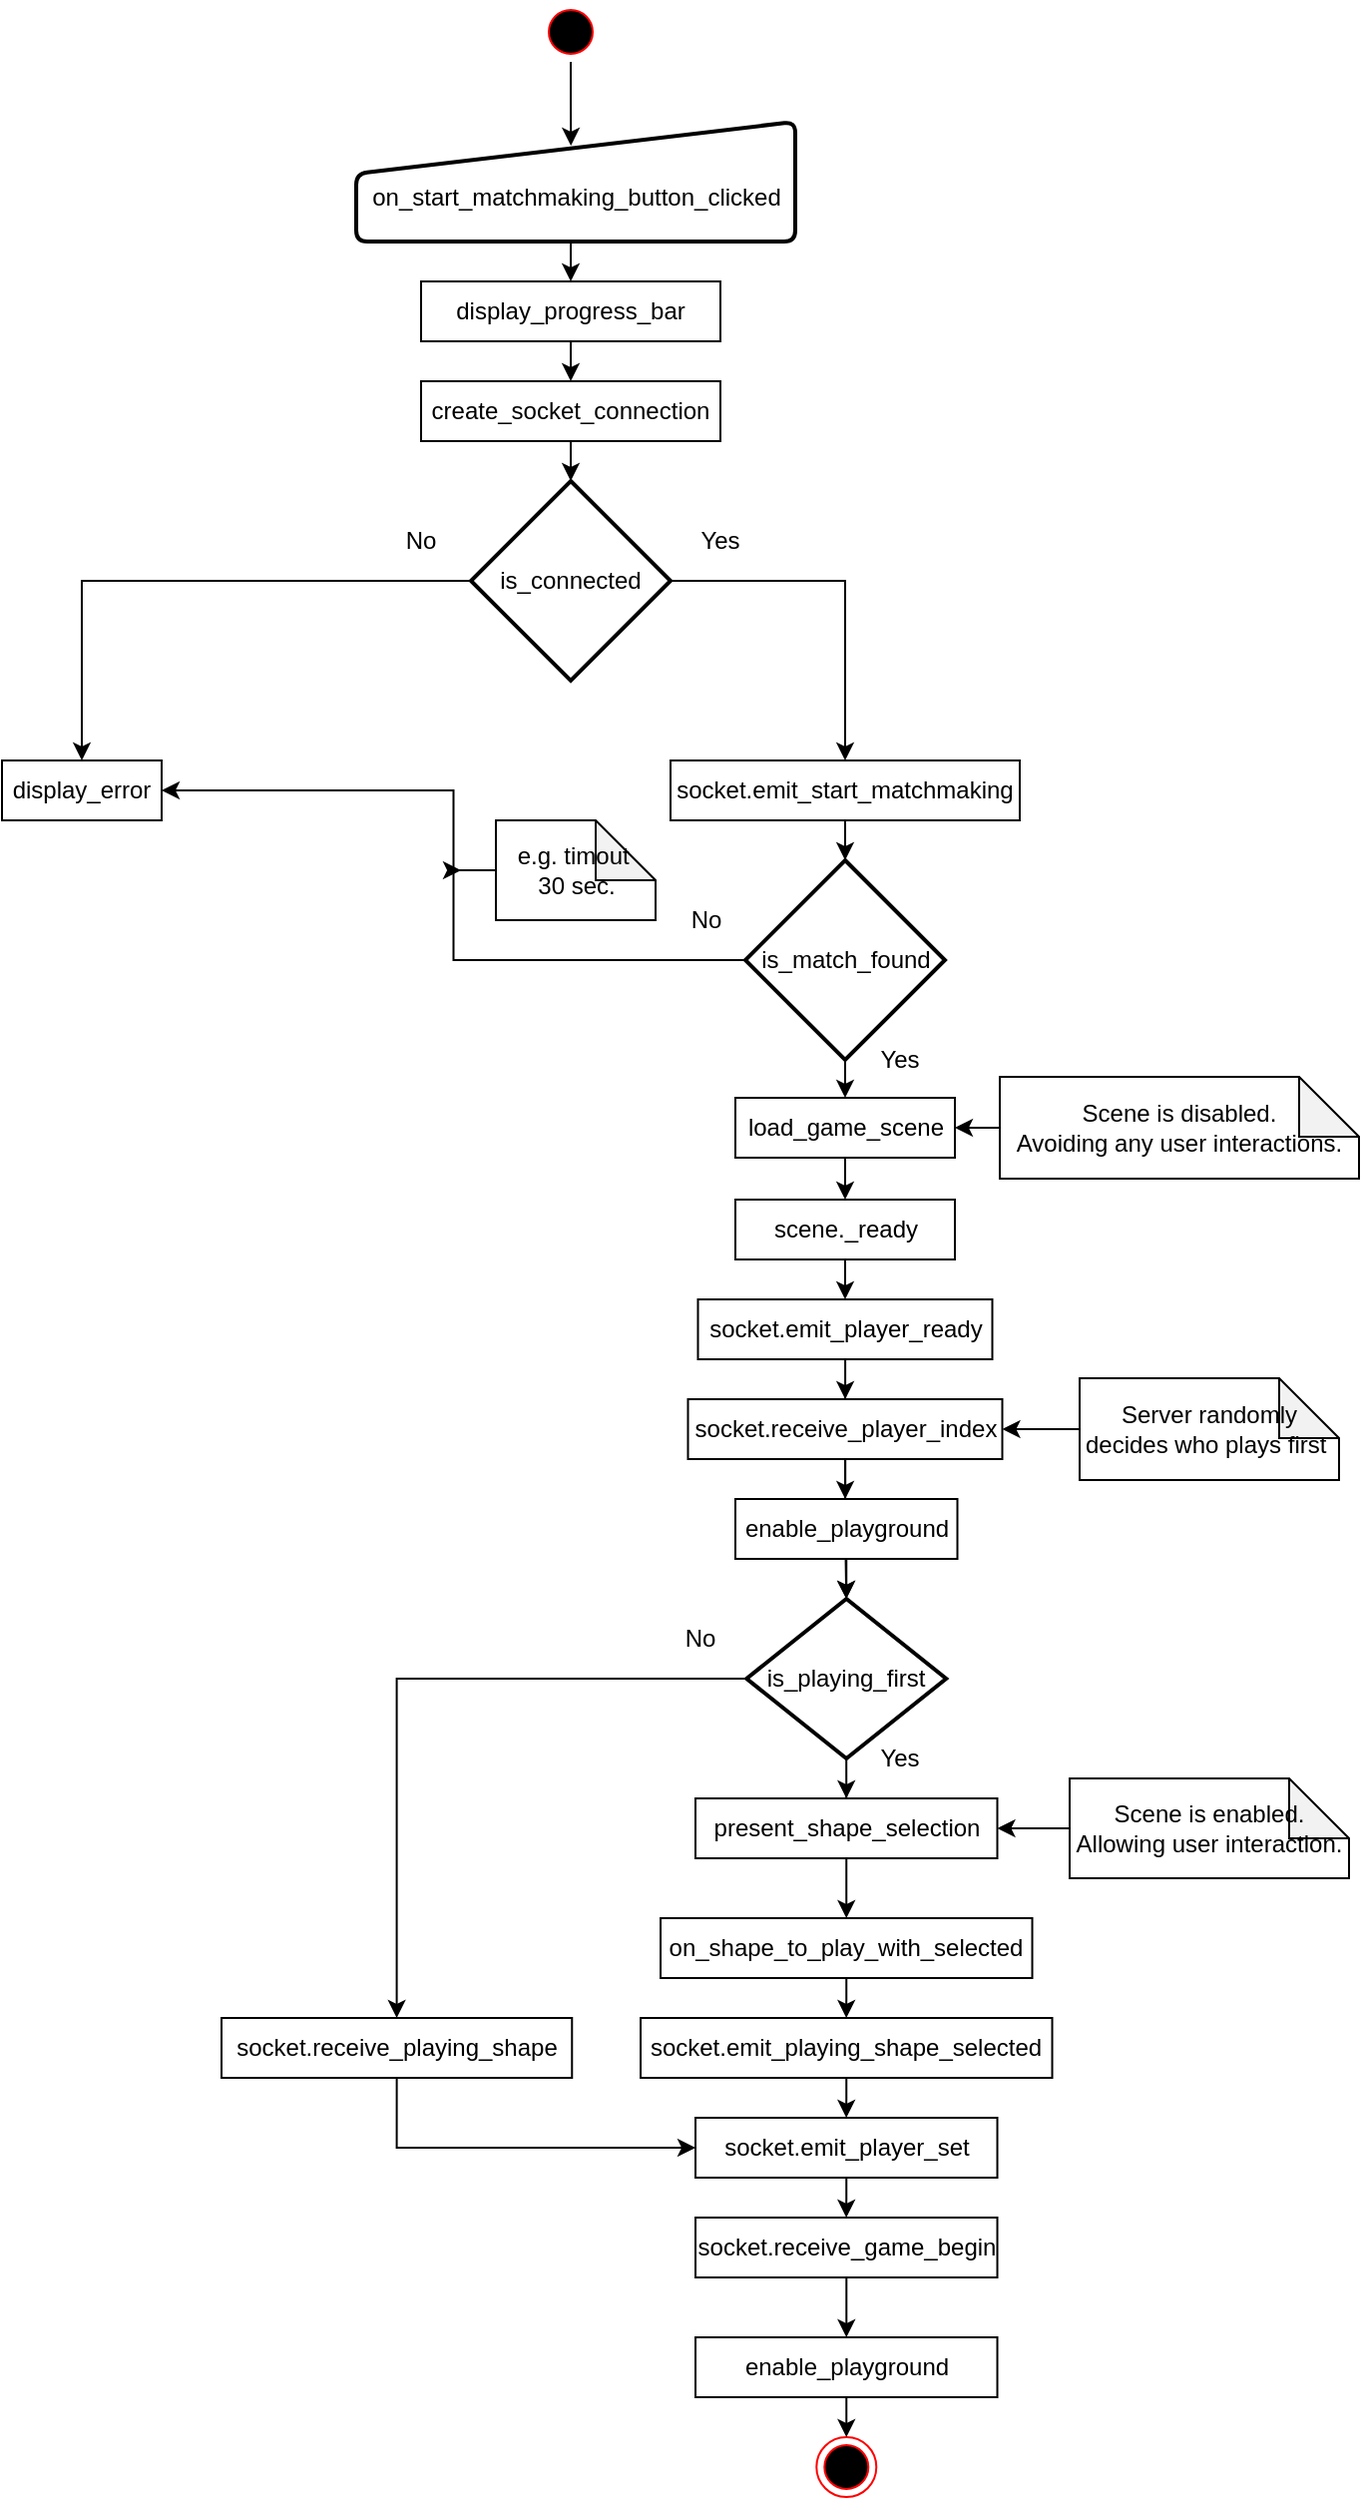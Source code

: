<mxfile version="12.5.3" type="device"><diagram id="C5RBs43oDa-KdzZeNtuy" name="Page-1"><mxGraphModel dx="1426" dy="1025" grid="1" gridSize="10" guides="1" tooltips="1" connect="1" arrows="1" fold="1" page="1" pageScale="1" pageWidth="827" pageHeight="1169" math="0" shadow="0"><root><mxCell id="WIyWlLk6GJQsqaUBKTNV-0"/><mxCell id="WIyWlLk6GJQsqaUBKTNV-1" parent="WIyWlLk6GJQsqaUBKTNV-0"/><mxCell id="mh--ZoSxHx2RJAeQMSyA-41" style="edgeStyle=orthogonalEdgeStyle;rounded=0;orthogonalLoop=1;jettySize=auto;html=1;exitX=0.5;exitY=1;exitDx=0;exitDy=0;entryX=0.489;entryY=0.2;entryDx=0;entryDy=0;entryPerimeter=0;" edge="1" parent="WIyWlLk6GJQsqaUBKTNV-1" source="mh--ZoSxHx2RJAeQMSyA-2" target="mh--ZoSxHx2RJAeQMSyA-24"><mxGeometry relative="1" as="geometry"/></mxCell><mxCell id="mh--ZoSxHx2RJAeQMSyA-2" value="" style="ellipse;html=1;shape=startState;fillColor=#000000;strokeColor=#ff0000;" vertex="1" parent="WIyWlLk6GJQsqaUBKTNV-1"><mxGeometry x="350" y="20" width="30" height="30" as="geometry"/></mxCell><mxCell id="mh--ZoSxHx2RJAeQMSyA-4" value="" style="ellipse;html=1;shape=endState;fillColor=#000000;strokeColor=#ff0000;" vertex="1" parent="WIyWlLk6GJQsqaUBKTNV-1"><mxGeometry x="488.14" y="1240" width="30" height="30" as="geometry"/></mxCell><mxCell id="mh--ZoSxHx2RJAeQMSyA-16" style="edgeStyle=orthogonalEdgeStyle;rounded=0;orthogonalLoop=1;jettySize=auto;html=1;exitX=0.5;exitY=1;exitDx=0;exitDy=0;entryX=0.5;entryY=0;entryDx=0;entryDy=0;" edge="1" parent="WIyWlLk6GJQsqaUBKTNV-1"><mxGeometry relative="1" as="geometry"><mxPoint x="365" y="140" as="sourcePoint"/><mxPoint x="365" y="160" as="targetPoint"/></mxGeometry></mxCell><mxCell id="mh--ZoSxHx2RJAeQMSyA-22" style="edgeStyle=orthogonalEdgeStyle;rounded=0;orthogonalLoop=1;jettySize=auto;html=1;exitX=0.5;exitY=1;exitDx=0;exitDy=0;entryX=0.5;entryY=0;entryDx=0;entryDy=0;" edge="1" parent="WIyWlLk6GJQsqaUBKTNV-1"><mxGeometry relative="1" as="geometry"><mxPoint x="365" y="190" as="sourcePoint"/><mxPoint x="365" y="210" as="targetPoint"/></mxGeometry></mxCell><mxCell id="mh--ZoSxHx2RJAeQMSyA-34" style="edgeStyle=orthogonalEdgeStyle;rounded=0;orthogonalLoop=1;jettySize=auto;html=1;exitX=0;exitY=0.5;exitDx=0;exitDy=0;exitPerimeter=0;" edge="1" parent="WIyWlLk6GJQsqaUBKTNV-1" source="mh--ZoSxHx2RJAeQMSyA-23" target="mh--ZoSxHx2RJAeQMSyA-33"><mxGeometry relative="1" as="geometry"/></mxCell><mxCell id="mh--ZoSxHx2RJAeQMSyA-39" style="edgeStyle=orthogonalEdgeStyle;rounded=0;orthogonalLoop=1;jettySize=auto;html=1;exitX=1;exitY=0.5;exitDx=0;exitDy=0;exitPerimeter=0;entryX=0.5;entryY=0;entryDx=0;entryDy=0;" edge="1" parent="WIyWlLk6GJQsqaUBKTNV-1" source="mh--ZoSxHx2RJAeQMSyA-23" target="mh--ZoSxHx2RJAeQMSyA-36"><mxGeometry relative="1" as="geometry"/></mxCell><mxCell id="mh--ZoSxHx2RJAeQMSyA-23" value="is_connected" style="strokeWidth=2;html=1;shape=mxgraph.flowchart.decision;whiteSpace=wrap;" vertex="1" parent="WIyWlLk6GJQsqaUBKTNV-1"><mxGeometry x="315" y="260" width="100" height="100" as="geometry"/></mxCell><mxCell id="mh--ZoSxHx2RJAeQMSyA-24" value="&lt;span style=&quot;white-space: normal&quot;&gt;&lt;br&gt;on_start_matchmaking_button_clicked&lt;/span&gt;" style="html=1;strokeWidth=2;shape=manualInput;whiteSpace=wrap;rounded=1;size=26;arcSize=11;" vertex="1" parent="WIyWlLk6GJQsqaUBKTNV-1"><mxGeometry x="257.5" y="80" width="220" height="60" as="geometry"/></mxCell><mxCell id="mh--ZoSxHx2RJAeQMSyA-32" style="edgeStyle=orthogonalEdgeStyle;rounded=0;orthogonalLoop=1;jettySize=auto;html=1;exitX=0.5;exitY=1;exitDx=0;exitDy=0;entryX=0.5;entryY=0;entryDx=0;entryDy=0;entryPerimeter=0;" edge="1" parent="WIyWlLk6GJQsqaUBKTNV-1" source="mh--ZoSxHx2RJAeQMSyA-28" target="mh--ZoSxHx2RJAeQMSyA-23"><mxGeometry relative="1" as="geometry"/></mxCell><mxCell id="mh--ZoSxHx2RJAeQMSyA-28" value="&lt;span style=&quot;white-space: normal&quot;&gt;create_socket_connection&lt;br&gt;&lt;/span&gt;" style="rounded=0;whiteSpace=wrap;html=1;" vertex="1" parent="WIyWlLk6GJQsqaUBKTNV-1"><mxGeometry x="290" y="210" width="150" height="30" as="geometry"/></mxCell><mxCell id="mh--ZoSxHx2RJAeQMSyA-29" value="display_progress_bar&lt;span style=&quot;white-space: normal&quot;&gt;&lt;br&gt;&lt;/span&gt;" style="rounded=0;whiteSpace=wrap;html=1;" vertex="1" parent="WIyWlLk6GJQsqaUBKTNV-1"><mxGeometry x="290" y="160" width="150" height="30" as="geometry"/></mxCell><mxCell id="mh--ZoSxHx2RJAeQMSyA-33" value="display_error" style="rounded=0;whiteSpace=wrap;html=1;" vertex="1" parent="WIyWlLk6GJQsqaUBKTNV-1"><mxGeometry x="80" y="400" width="80" height="30" as="geometry"/></mxCell><mxCell id="mh--ZoSxHx2RJAeQMSyA-35" value="No" style="text;html=1;strokeColor=none;fillColor=none;align=center;verticalAlign=middle;whiteSpace=wrap;rounded=0;" vertex="1" parent="WIyWlLk6GJQsqaUBKTNV-1"><mxGeometry x="270" y="280" width="40" height="20" as="geometry"/></mxCell><mxCell id="mh--ZoSxHx2RJAeQMSyA-43" style="edgeStyle=orthogonalEdgeStyle;rounded=0;orthogonalLoop=1;jettySize=auto;html=1;exitX=0.5;exitY=1;exitDx=0;exitDy=0;entryX=0.5;entryY=0;entryDx=0;entryDy=0;entryPerimeter=0;" edge="1" parent="WIyWlLk6GJQsqaUBKTNV-1" source="mh--ZoSxHx2RJAeQMSyA-36" target="mh--ZoSxHx2RJAeQMSyA-42"><mxGeometry relative="1" as="geometry"/></mxCell><mxCell id="mh--ZoSxHx2RJAeQMSyA-36" value="&lt;span style=&quot;white-space: normal&quot;&gt;socket.emit_start_matchmaking&lt;br&gt;&lt;/span&gt;" style="rounded=0;whiteSpace=wrap;html=1;" vertex="1" parent="WIyWlLk6GJQsqaUBKTNV-1"><mxGeometry x="415" y="400" width="175" height="30" as="geometry"/></mxCell><mxCell id="mh--ZoSxHx2RJAeQMSyA-40" value="Yes" style="text;html=1;strokeColor=none;fillColor=none;align=center;verticalAlign=middle;whiteSpace=wrap;rounded=0;" vertex="1" parent="WIyWlLk6GJQsqaUBKTNV-1"><mxGeometry x="420" y="280" width="40" height="20" as="geometry"/></mxCell><mxCell id="mh--ZoSxHx2RJAeQMSyA-44" style="edgeStyle=orthogonalEdgeStyle;rounded=0;orthogonalLoop=1;jettySize=auto;html=1;exitX=0;exitY=0.5;exitDx=0;exitDy=0;exitPerimeter=0;entryX=1;entryY=0.5;entryDx=0;entryDy=0;" edge="1" parent="WIyWlLk6GJQsqaUBKTNV-1" source="mh--ZoSxHx2RJAeQMSyA-42" target="mh--ZoSxHx2RJAeQMSyA-33"><mxGeometry relative="1" as="geometry"/></mxCell><mxCell id="mh--ZoSxHx2RJAeQMSyA-48" style="edgeStyle=orthogonalEdgeStyle;rounded=0;orthogonalLoop=1;jettySize=auto;html=1;exitX=0.5;exitY=1;exitDx=0;exitDy=0;exitPerimeter=0;entryX=0.5;entryY=0;entryDx=0;entryDy=0;" edge="1" parent="WIyWlLk6GJQsqaUBKTNV-1" source="mh--ZoSxHx2RJAeQMSyA-42" target="mh--ZoSxHx2RJAeQMSyA-47"><mxGeometry relative="1" as="geometry"/></mxCell><mxCell id="mh--ZoSxHx2RJAeQMSyA-42" value="is_match_found" style="strokeWidth=2;html=1;shape=mxgraph.flowchart.decision;whiteSpace=wrap;" vertex="1" parent="WIyWlLk6GJQsqaUBKTNV-1"><mxGeometry x="452.5" y="450" width="100" height="100" as="geometry"/></mxCell><mxCell id="mh--ZoSxHx2RJAeQMSyA-45" value="No" style="text;html=1;strokeColor=none;fillColor=none;align=center;verticalAlign=middle;whiteSpace=wrap;rounded=0;" vertex="1" parent="WIyWlLk6GJQsqaUBKTNV-1"><mxGeometry x="412.5" y="470" width="40" height="20" as="geometry"/></mxCell><mxCell id="mh--ZoSxHx2RJAeQMSyA-52" style="edgeStyle=orthogonalEdgeStyle;rounded=0;orthogonalLoop=1;jettySize=auto;html=1;" edge="1" parent="WIyWlLk6GJQsqaUBKTNV-1" source="mh--ZoSxHx2RJAeQMSyA-46"><mxGeometry relative="1" as="geometry"><mxPoint x="310" y="455" as="targetPoint"/></mxGeometry></mxCell><mxCell id="mh--ZoSxHx2RJAeQMSyA-46" value="e.g. timout&amp;nbsp;&lt;br&gt;30 sec." style="shape=note;whiteSpace=wrap;html=1;backgroundOutline=1;darkOpacity=0.05;" vertex="1" parent="WIyWlLk6GJQsqaUBKTNV-1"><mxGeometry x="327.5" y="430" width="80" height="50" as="geometry"/></mxCell><mxCell id="mh--ZoSxHx2RJAeQMSyA-54" value="" style="edgeStyle=orthogonalEdgeStyle;rounded=0;orthogonalLoop=1;jettySize=auto;html=1;" edge="1" parent="WIyWlLk6GJQsqaUBKTNV-1" source="mh--ZoSxHx2RJAeQMSyA-47" target="mh--ZoSxHx2RJAeQMSyA-53"><mxGeometry relative="1" as="geometry"/></mxCell><mxCell id="mh--ZoSxHx2RJAeQMSyA-47" value="&lt;span style=&quot;white-space: normal&quot;&gt;load_game_scene&lt;br&gt;&lt;/span&gt;" style="rounded=0;whiteSpace=wrap;html=1;" vertex="1" parent="WIyWlLk6GJQsqaUBKTNV-1"><mxGeometry x="447.5" y="569" width="110" height="30" as="geometry"/></mxCell><mxCell id="mh--ZoSxHx2RJAeQMSyA-56" value="" style="edgeStyle=orthogonalEdgeStyle;rounded=0;orthogonalLoop=1;jettySize=auto;html=1;" edge="1" parent="WIyWlLk6GJQsqaUBKTNV-1" source="mh--ZoSxHx2RJAeQMSyA-53" target="mh--ZoSxHx2RJAeQMSyA-55"><mxGeometry relative="1" as="geometry"/></mxCell><mxCell id="mh--ZoSxHx2RJAeQMSyA-53" value="&lt;span style=&quot;white-space: normal&quot;&gt;scene._ready&lt;br&gt;&lt;/span&gt;" style="rounded=0;whiteSpace=wrap;html=1;" vertex="1" parent="WIyWlLk6GJQsqaUBKTNV-1"><mxGeometry x="447.5" y="620" width="110" height="30" as="geometry"/></mxCell><mxCell id="mh--ZoSxHx2RJAeQMSyA-58" value="" style="edgeStyle=orthogonalEdgeStyle;rounded=0;orthogonalLoop=1;jettySize=auto;html=1;" edge="1" parent="WIyWlLk6GJQsqaUBKTNV-1" source="mh--ZoSxHx2RJAeQMSyA-55" target="mh--ZoSxHx2RJAeQMSyA-57"><mxGeometry relative="1" as="geometry"/></mxCell><mxCell id="mh--ZoSxHx2RJAeQMSyA-55" value="&lt;span style=&quot;white-space: normal&quot;&gt;socket.emit_player_ready&lt;br&gt;&lt;/span&gt;" style="rounded=0;whiteSpace=wrap;html=1;" vertex="1" parent="WIyWlLk6GJQsqaUBKTNV-1"><mxGeometry x="428.75" y="670" width="147.5" height="30" as="geometry"/></mxCell><mxCell id="mh--ZoSxHx2RJAeQMSyA-61" value="" style="edgeStyle=orthogonalEdgeStyle;rounded=0;orthogonalLoop=1;jettySize=auto;html=1;" edge="1" parent="WIyWlLk6GJQsqaUBKTNV-1" source="mh--ZoSxHx2RJAeQMSyA-57" target="mh--ZoSxHx2RJAeQMSyA-60"><mxGeometry relative="1" as="geometry"/></mxCell><mxCell id="mh--ZoSxHx2RJAeQMSyA-66" value="" style="edgeStyle=orthogonalEdgeStyle;rounded=0;orthogonalLoop=1;jettySize=auto;html=1;" edge="1" parent="WIyWlLk6GJQsqaUBKTNV-1" source="mh--ZoSxHx2RJAeQMSyA-57" target="mh--ZoSxHx2RJAeQMSyA-62"><mxGeometry relative="1" as="geometry"/></mxCell><mxCell id="mh--ZoSxHx2RJAeQMSyA-57" value="&lt;span style=&quot;white-space: normal&quot;&gt;socket.receive_player_index&lt;br&gt;&lt;/span&gt;" style="rounded=0;whiteSpace=wrap;html=1;" vertex="1" parent="WIyWlLk6GJQsqaUBKTNV-1"><mxGeometry x="423.75" y="720" width="157.5" height="30" as="geometry"/></mxCell><mxCell id="mh--ZoSxHx2RJAeQMSyA-63" style="edgeStyle=orthogonalEdgeStyle;rounded=0;orthogonalLoop=1;jettySize=auto;html=1;exitX=0.5;exitY=1;exitDx=0;exitDy=0;entryX=0.5;entryY=0;entryDx=0;entryDy=0;entryPerimeter=0;" edge="1" parent="WIyWlLk6GJQsqaUBKTNV-1" source="mh--ZoSxHx2RJAeQMSyA-60" target="mh--ZoSxHx2RJAeQMSyA-62"><mxGeometry relative="1" as="geometry"/></mxCell><mxCell id="mh--ZoSxHx2RJAeQMSyA-60" value="&lt;span style=&quot;white-space: normal&quot;&gt;enable_playground&lt;br&gt;&lt;/span&gt;" style="rounded=0;whiteSpace=wrap;html=1;" vertex="1" parent="WIyWlLk6GJQsqaUBKTNV-1"><mxGeometry x="447.5" y="770" width="111.25" height="30" as="geometry"/></mxCell><mxCell id="mh--ZoSxHx2RJAeQMSyA-49" value="Yes" style="text;html=1;strokeColor=none;fillColor=none;align=center;verticalAlign=middle;whiteSpace=wrap;rounded=0;" vertex="1" parent="WIyWlLk6GJQsqaUBKTNV-1"><mxGeometry x="510" y="540" width="40" height="20" as="geometry"/></mxCell><mxCell id="mh--ZoSxHx2RJAeQMSyA-51" style="edgeStyle=orthogonalEdgeStyle;rounded=0;orthogonalLoop=1;jettySize=auto;html=1;entryX=1;entryY=0.5;entryDx=0;entryDy=0;" edge="1" parent="WIyWlLk6GJQsqaUBKTNV-1" source="mh--ZoSxHx2RJAeQMSyA-50" target="mh--ZoSxHx2RJAeQMSyA-47"><mxGeometry relative="1" as="geometry"/></mxCell><mxCell id="mh--ZoSxHx2RJAeQMSyA-50" value="Scene is disabled.&lt;br&gt;Avoiding any user interactions." style="shape=note;whiteSpace=wrap;html=1;backgroundOutline=1;darkOpacity=0.05;" vertex="1" parent="WIyWlLk6GJQsqaUBKTNV-1"><mxGeometry x="580" y="558.5" width="180" height="51" as="geometry"/></mxCell><mxCell id="mh--ZoSxHx2RJAeQMSyA-70" style="edgeStyle=orthogonalEdgeStyle;rounded=0;orthogonalLoop=1;jettySize=auto;html=1;entryX=0.5;entryY=0;entryDx=0;entryDy=0;" edge="1" parent="WIyWlLk6GJQsqaUBKTNV-1" source="mh--ZoSxHx2RJAeQMSyA-62" target="mh--ZoSxHx2RJAeQMSyA-64"><mxGeometry relative="1" as="geometry"/></mxCell><mxCell id="mh--ZoSxHx2RJAeQMSyA-80" style="edgeStyle=orthogonalEdgeStyle;rounded=0;orthogonalLoop=1;jettySize=auto;html=1;exitX=0;exitY=0.5;exitDx=0;exitDy=0;exitPerimeter=0;" edge="1" parent="WIyWlLk6GJQsqaUBKTNV-1" source="mh--ZoSxHx2RJAeQMSyA-62" target="mh--ZoSxHx2RJAeQMSyA-78"><mxGeometry relative="1" as="geometry"/></mxCell><mxCell id="mh--ZoSxHx2RJAeQMSyA-62" value="is_playing_first" style="strokeWidth=2;html=1;shape=mxgraph.flowchart.decision;whiteSpace=wrap;" vertex="1" parent="WIyWlLk6GJQsqaUBKTNV-1"><mxGeometry x="453.13" y="820" width="100" height="80" as="geometry"/></mxCell><mxCell id="mh--ZoSxHx2RJAeQMSyA-71" style="edgeStyle=orthogonalEdgeStyle;rounded=0;orthogonalLoop=1;jettySize=auto;html=1;exitX=0.5;exitY=1;exitDx=0;exitDy=0;entryX=0.5;entryY=0;entryDx=0;entryDy=0;" edge="1" parent="WIyWlLk6GJQsqaUBKTNV-1" source="mh--ZoSxHx2RJAeQMSyA-64" target="mh--ZoSxHx2RJAeQMSyA-65"><mxGeometry relative="1" as="geometry"/></mxCell><mxCell id="mh--ZoSxHx2RJAeQMSyA-64" value="&lt;span style=&quot;white-space: normal&quot;&gt;present_shape_selection&lt;br&gt;&lt;/span&gt;" style="rounded=0;whiteSpace=wrap;html=1;" vertex="1" parent="WIyWlLk6GJQsqaUBKTNV-1"><mxGeometry x="427.5" y="920" width="151.25" height="30" as="geometry"/></mxCell><mxCell id="mh--ZoSxHx2RJAeQMSyA-72" style="edgeStyle=orthogonalEdgeStyle;rounded=0;orthogonalLoop=1;jettySize=auto;html=1;exitX=0.5;exitY=1;exitDx=0;exitDy=0;" edge="1" parent="WIyWlLk6GJQsqaUBKTNV-1" source="mh--ZoSxHx2RJAeQMSyA-65" target="mh--ZoSxHx2RJAeQMSyA-67"><mxGeometry relative="1" as="geometry"/></mxCell><mxCell id="mh--ZoSxHx2RJAeQMSyA-65" value="&lt;span style=&quot;white-space: normal&quot;&gt;on_shape_to_play_with_selected&lt;br&gt;&lt;/span&gt;" style="rounded=0;whiteSpace=wrap;html=1;" vertex="1" parent="WIyWlLk6GJQsqaUBKTNV-1"><mxGeometry x="410.01" y="980" width="186.25" height="30" as="geometry"/></mxCell><mxCell id="mh--ZoSxHx2RJAeQMSyA-73" style="edgeStyle=orthogonalEdgeStyle;rounded=0;orthogonalLoop=1;jettySize=auto;html=1;exitX=0.5;exitY=1;exitDx=0;exitDy=0;" edge="1" parent="WIyWlLk6GJQsqaUBKTNV-1" source="mh--ZoSxHx2RJAeQMSyA-67" target="mh--ZoSxHx2RJAeQMSyA-68"><mxGeometry relative="1" as="geometry"/></mxCell><mxCell id="mh--ZoSxHx2RJAeQMSyA-67" value="&lt;span style=&quot;white-space: normal&quot;&gt;socket.emit_playing_shape_selected&lt;br&gt;&lt;/span&gt;" style="rounded=0;whiteSpace=wrap;html=1;" vertex="1" parent="WIyWlLk6GJQsqaUBKTNV-1"><mxGeometry x="400.01" y="1030" width="206.25" height="30" as="geometry"/></mxCell><mxCell id="mh--ZoSxHx2RJAeQMSyA-74" style="edgeStyle=orthogonalEdgeStyle;rounded=0;orthogonalLoop=1;jettySize=auto;html=1;exitX=0.5;exitY=1;exitDx=0;exitDy=0;" edge="1" parent="WIyWlLk6GJQsqaUBKTNV-1" source="mh--ZoSxHx2RJAeQMSyA-68" target="mh--ZoSxHx2RJAeQMSyA-69"><mxGeometry relative="1" as="geometry"/></mxCell><mxCell id="mh--ZoSxHx2RJAeQMSyA-68" value="&lt;span style=&quot;white-space: normal&quot;&gt;socket.emit_player_set&lt;br&gt;&lt;/span&gt;" style="rounded=0;whiteSpace=wrap;html=1;" vertex="1" parent="WIyWlLk6GJQsqaUBKTNV-1"><mxGeometry x="427.51" y="1080" width="151.25" height="30" as="geometry"/></mxCell><mxCell id="mh--ZoSxHx2RJAeQMSyA-76" value="" style="edgeStyle=orthogonalEdgeStyle;rounded=0;orthogonalLoop=1;jettySize=auto;html=1;" edge="1" parent="WIyWlLk6GJQsqaUBKTNV-1" source="mh--ZoSxHx2RJAeQMSyA-69" target="mh--ZoSxHx2RJAeQMSyA-75"><mxGeometry relative="1" as="geometry"/></mxCell><mxCell id="mh--ZoSxHx2RJAeQMSyA-69" value="&lt;span style=&quot;white-space: normal&quot;&gt;socket.receive_game_begin&lt;br&gt;&lt;/span&gt;" style="rounded=0;whiteSpace=wrap;html=1;" vertex="1" parent="WIyWlLk6GJQsqaUBKTNV-1"><mxGeometry x="427.51" y="1130" width="151.25" height="30" as="geometry"/></mxCell><mxCell id="mh--ZoSxHx2RJAeQMSyA-77" style="edgeStyle=orthogonalEdgeStyle;rounded=0;orthogonalLoop=1;jettySize=auto;html=1;exitX=0.5;exitY=1;exitDx=0;exitDy=0;entryX=0.5;entryY=0;entryDx=0;entryDy=0;" edge="1" parent="WIyWlLk6GJQsqaUBKTNV-1" source="mh--ZoSxHx2RJAeQMSyA-75" target="mh--ZoSxHx2RJAeQMSyA-4"><mxGeometry relative="1" as="geometry"/></mxCell><mxCell id="mh--ZoSxHx2RJAeQMSyA-75" value="&lt;span style=&quot;white-space: normal&quot;&gt;enable_playground&lt;br&gt;&lt;/span&gt;" style="rounded=0;whiteSpace=wrap;html=1;" vertex="1" parent="WIyWlLk6GJQsqaUBKTNV-1"><mxGeometry x="427.51" y="1190" width="151.25" height="30" as="geometry"/></mxCell><mxCell id="mh--ZoSxHx2RJAeQMSyA-82" style="edgeStyle=orthogonalEdgeStyle;rounded=0;orthogonalLoop=1;jettySize=auto;html=1;exitX=0.5;exitY=1;exitDx=0;exitDy=0;entryX=0;entryY=0.5;entryDx=0;entryDy=0;" edge="1" parent="WIyWlLk6GJQsqaUBKTNV-1" source="mh--ZoSxHx2RJAeQMSyA-78" target="mh--ZoSxHx2RJAeQMSyA-68"><mxGeometry relative="1" as="geometry"/></mxCell><mxCell id="mh--ZoSxHx2RJAeQMSyA-78" value="&lt;span style=&quot;white-space: normal&quot;&gt;socket.receive_playing_shape&lt;br&gt;&lt;/span&gt;" style="rounded=0;whiteSpace=wrap;html=1;" vertex="1" parent="WIyWlLk6GJQsqaUBKTNV-1"><mxGeometry x="190" y="1030" width="175.63" height="30" as="geometry"/></mxCell><mxCell id="mh--ZoSxHx2RJAeQMSyA-83" value="No" style="text;html=1;strokeColor=none;fillColor=none;align=center;verticalAlign=middle;whiteSpace=wrap;rounded=0;" vertex="1" parent="WIyWlLk6GJQsqaUBKTNV-1"><mxGeometry x="410.01" y="830" width="40" height="20" as="geometry"/></mxCell><mxCell id="mh--ZoSxHx2RJAeQMSyA-84" value="Yes" style="text;html=1;strokeColor=none;fillColor=none;align=center;verticalAlign=middle;whiteSpace=wrap;rounded=0;" vertex="1" parent="WIyWlLk6GJQsqaUBKTNV-1"><mxGeometry x="510" y="890" width="40" height="20" as="geometry"/></mxCell><mxCell id="mh--ZoSxHx2RJAeQMSyA-88" style="edgeStyle=orthogonalEdgeStyle;rounded=0;orthogonalLoop=1;jettySize=auto;html=1;" edge="1" parent="WIyWlLk6GJQsqaUBKTNV-1" source="mh--ZoSxHx2RJAeQMSyA-85" target="mh--ZoSxHx2RJAeQMSyA-64"><mxGeometry relative="1" as="geometry"/></mxCell><mxCell id="mh--ZoSxHx2RJAeQMSyA-85" value="Scene is enabled.&lt;br&gt;Allowing user interaction." style="shape=note;whiteSpace=wrap;html=1;backgroundOutline=1;darkOpacity=0.05;" vertex="1" parent="WIyWlLk6GJQsqaUBKTNV-1"><mxGeometry x="615" y="910" width="140" height="50" as="geometry"/></mxCell><mxCell id="mh--ZoSxHx2RJAeQMSyA-87" style="edgeStyle=orthogonalEdgeStyle;rounded=0;orthogonalLoop=1;jettySize=auto;html=1;" edge="1" parent="WIyWlLk6GJQsqaUBKTNV-1" source="mh--ZoSxHx2RJAeQMSyA-86" target="mh--ZoSxHx2RJAeQMSyA-57"><mxGeometry relative="1" as="geometry"/></mxCell><mxCell id="mh--ZoSxHx2RJAeQMSyA-86" value="Server randomly decides who plays first&amp;nbsp;" style="shape=note;whiteSpace=wrap;html=1;backgroundOutline=1;darkOpacity=0.05;" vertex="1" parent="WIyWlLk6GJQsqaUBKTNV-1"><mxGeometry x="620" y="709.5" width="130" height="51" as="geometry"/></mxCell></root></mxGraphModel></diagram></mxfile>